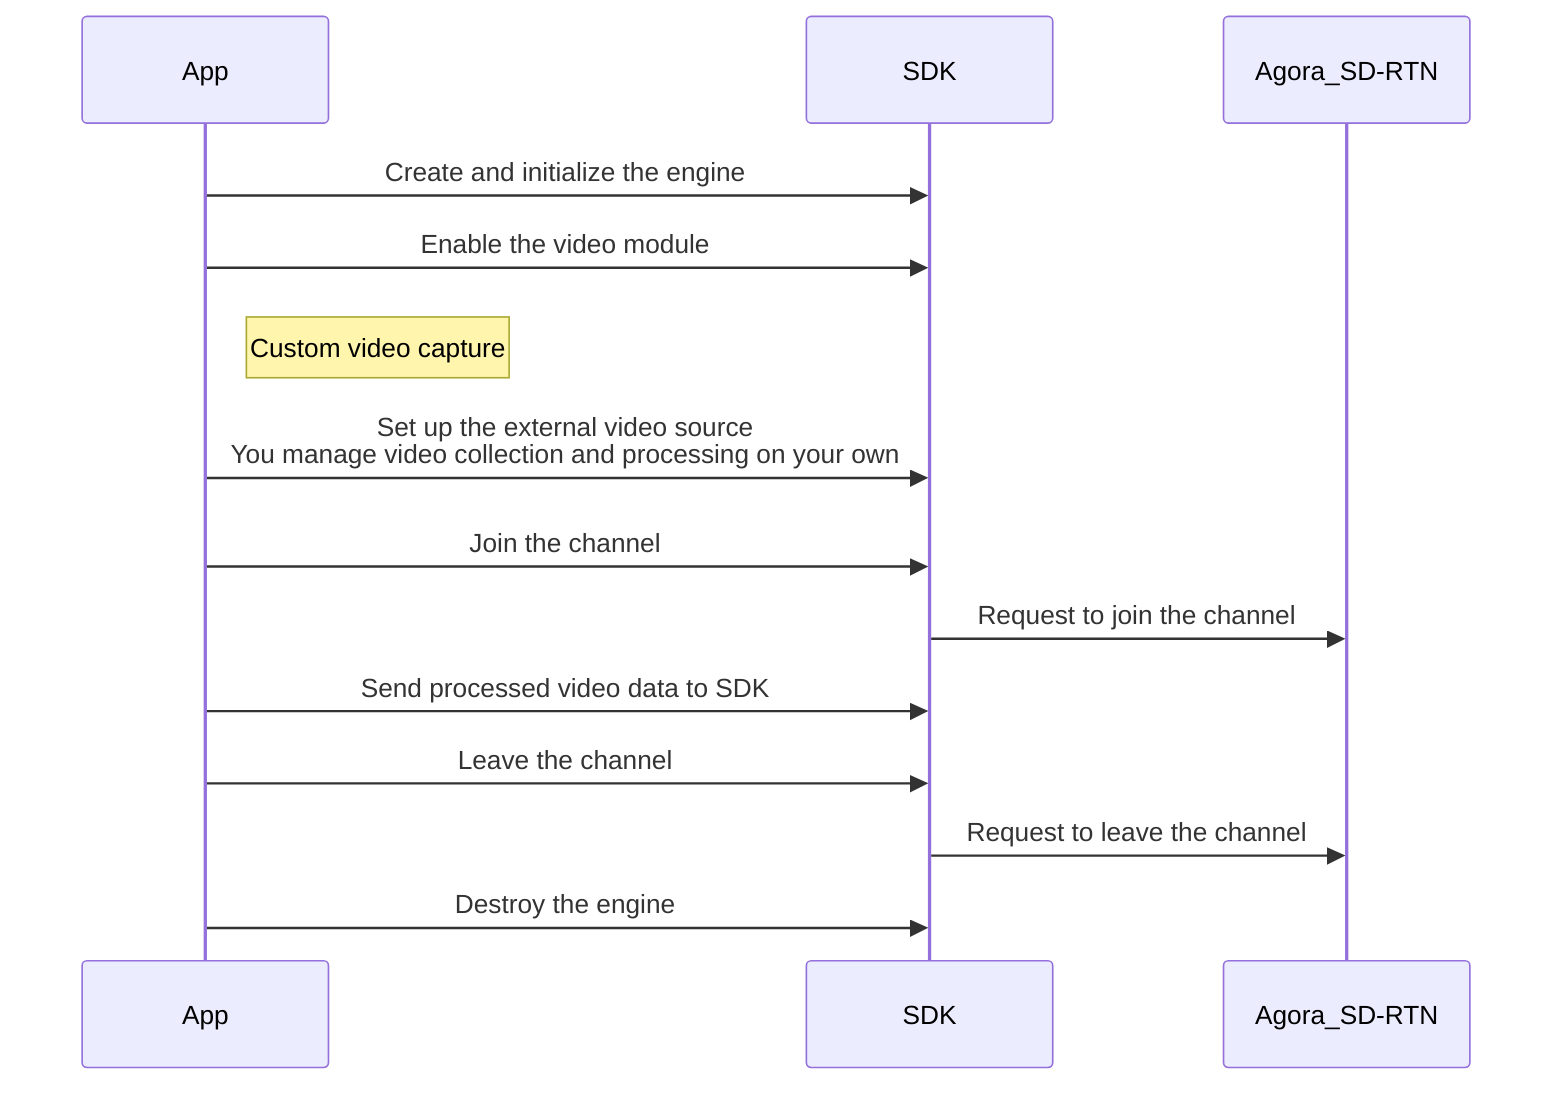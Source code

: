 sequenceDiagram
    participant App
    participant SDK
    participant Agora_SD-RTN

    App->>SDK: Create and initialize the engine
    App->>SDK: Enable the video module
    rect rgb(255, 255, 255)
    note right of App: Custom video capture
    App->>SDK: Set up the external video source<br> You manage video collection and processing on your own
    end
    App->>SDK: Join the channel
    SDK->>Agora_SD-RTN: Request to join the channel
    App->>SDK: Send processed video data to SDK
    App->>SDK: Leave the channel
    SDK->>Agora_SD-RTN: Request to leave the channel
    App->>SDK: Destroy the engine